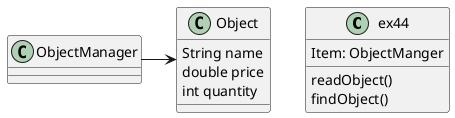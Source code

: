 @startuml
'https://plantuml.com/class-diagram

class ex44 
{
Item: ObjectManger

readObject()
findObject()
}

class Object{
String name
double price
int quantity
}

ObjectManager->Object
@enduml
©
